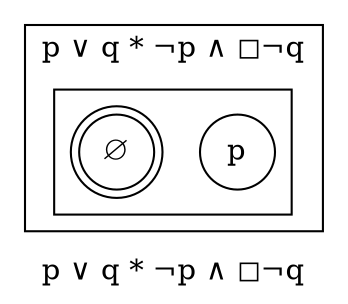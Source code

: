 digraph G {
    label = "p ∨ q * ¬p ∧ ◻¬q"
    node [width=0.5, height=0.5, fixedsize=true]
    subgraph cluster_1 {
        edge [style=invis]
        label="p ∨ q * ¬p ∧ ◻¬q"
        subgraph cluster_0 {
        label=""
        node_0p [label="p", shape=circle]
node_0 [label="∅", shape=doublecircle]
 }
         }
        
}